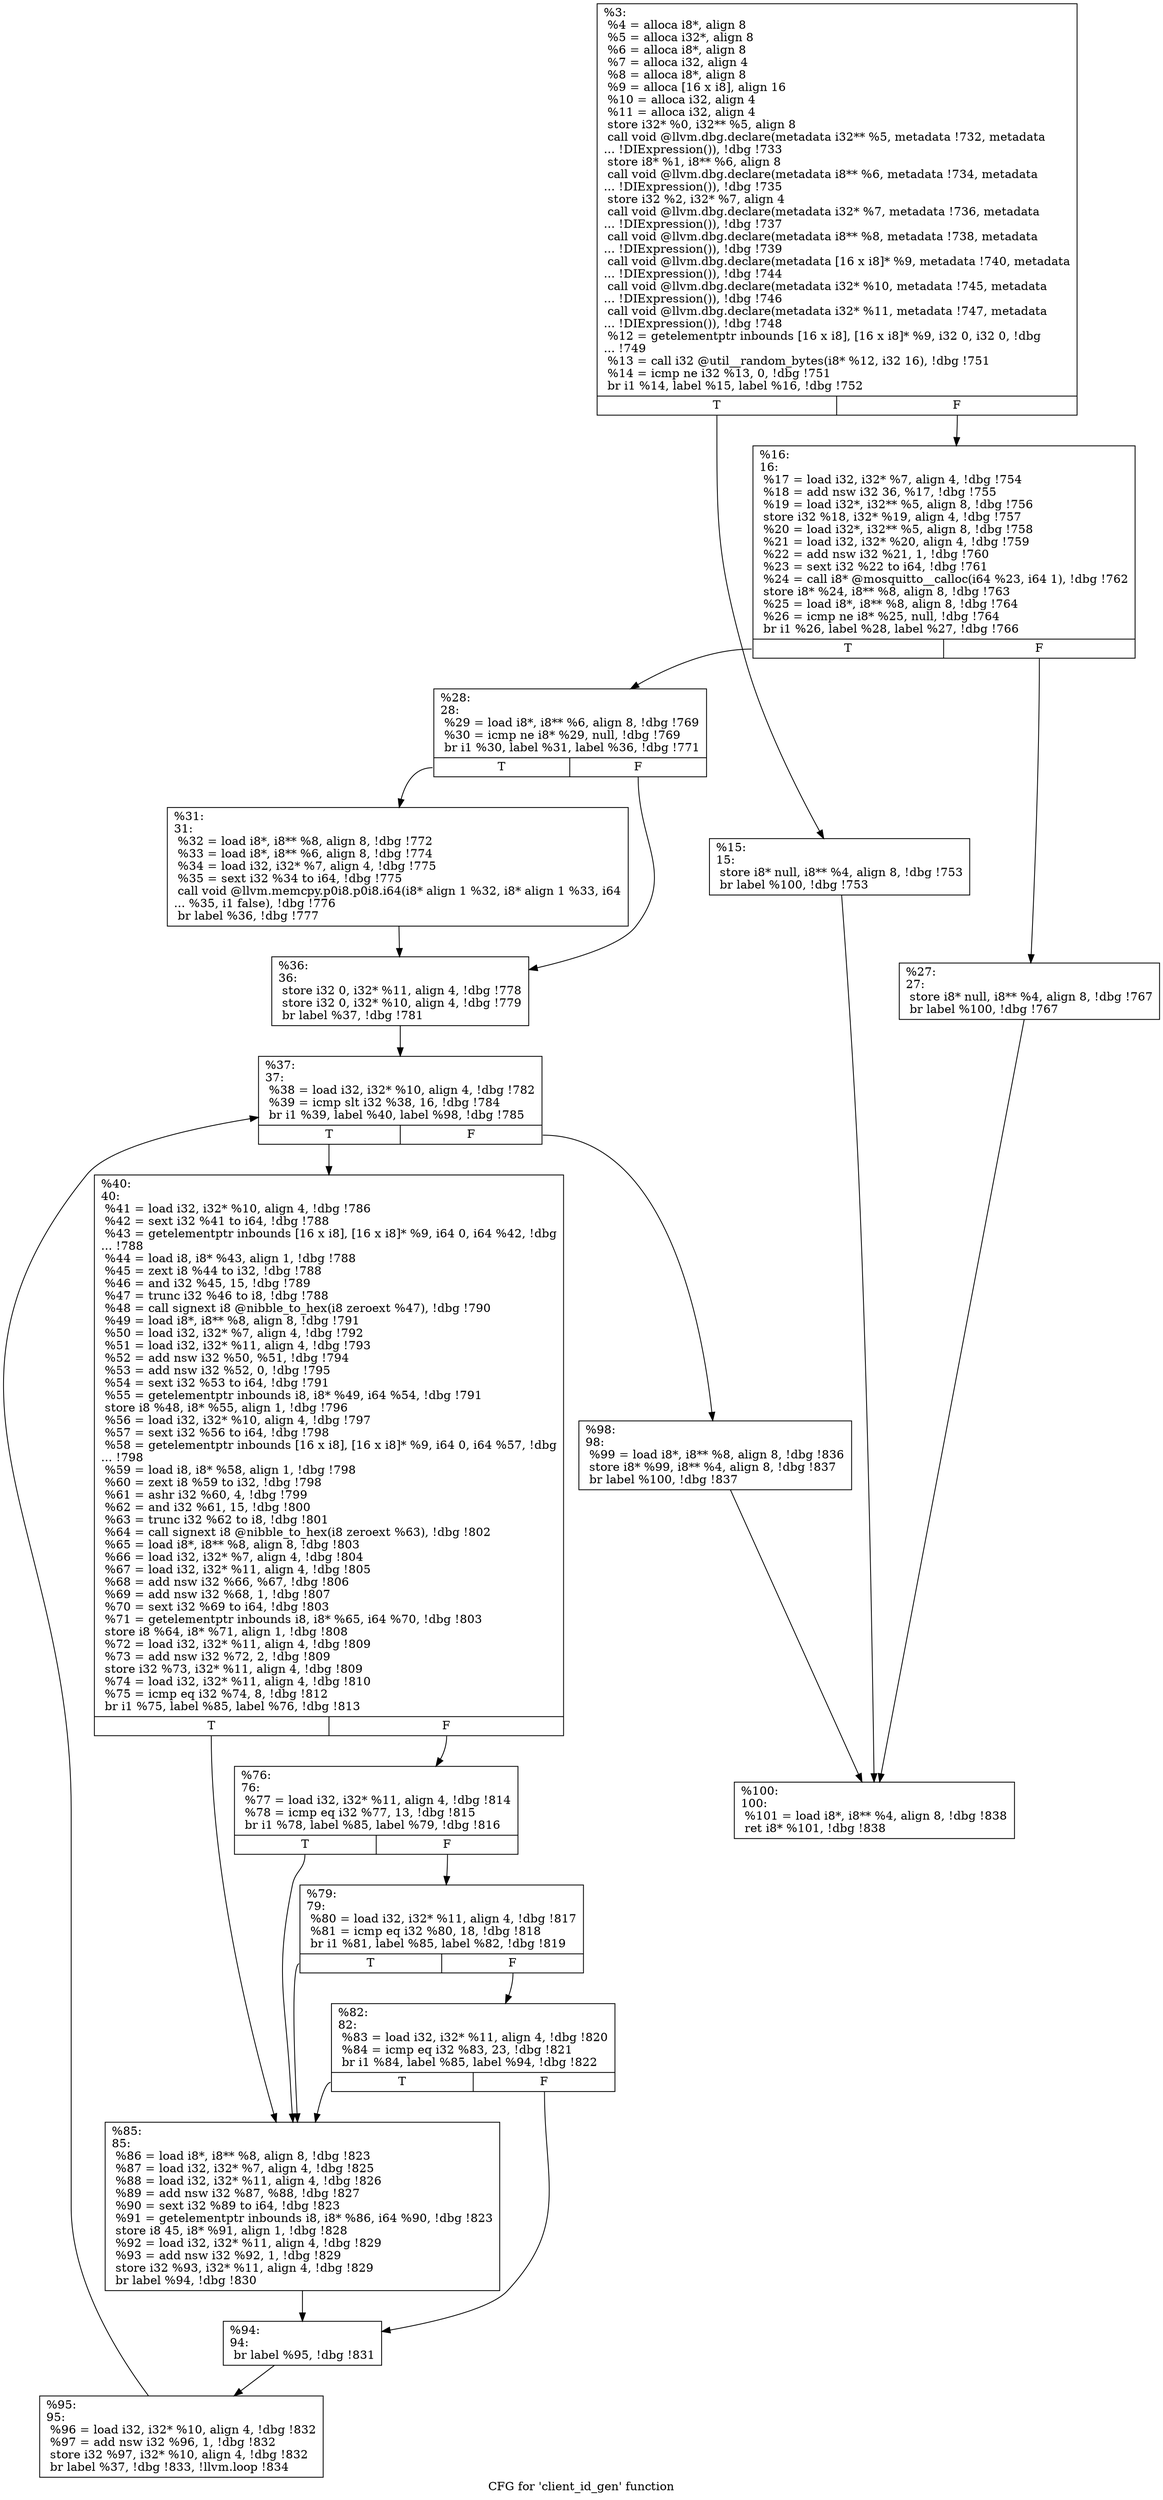 digraph "CFG for 'client_id_gen' function" {
	label="CFG for 'client_id_gen' function";

	Node0x55c9d61b59a0 [shape=record,label="{%3:\l  %4 = alloca i8*, align 8\l  %5 = alloca i32*, align 8\l  %6 = alloca i8*, align 8\l  %7 = alloca i32, align 4\l  %8 = alloca i8*, align 8\l  %9 = alloca [16 x i8], align 16\l  %10 = alloca i32, align 4\l  %11 = alloca i32, align 4\l  store i32* %0, i32** %5, align 8\l  call void @llvm.dbg.declare(metadata i32** %5, metadata !732, metadata\l... !DIExpression()), !dbg !733\l  store i8* %1, i8** %6, align 8\l  call void @llvm.dbg.declare(metadata i8** %6, metadata !734, metadata\l... !DIExpression()), !dbg !735\l  store i32 %2, i32* %7, align 4\l  call void @llvm.dbg.declare(metadata i32* %7, metadata !736, metadata\l... !DIExpression()), !dbg !737\l  call void @llvm.dbg.declare(metadata i8** %8, metadata !738, metadata\l... !DIExpression()), !dbg !739\l  call void @llvm.dbg.declare(metadata [16 x i8]* %9, metadata !740, metadata\l... !DIExpression()), !dbg !744\l  call void @llvm.dbg.declare(metadata i32* %10, metadata !745, metadata\l... !DIExpression()), !dbg !746\l  call void @llvm.dbg.declare(metadata i32* %11, metadata !747, metadata\l... !DIExpression()), !dbg !748\l  %12 = getelementptr inbounds [16 x i8], [16 x i8]* %9, i32 0, i32 0, !dbg\l... !749\l  %13 = call i32 @util__random_bytes(i8* %12, i32 16), !dbg !751\l  %14 = icmp ne i32 %13, 0, !dbg !751\l  br i1 %14, label %15, label %16, !dbg !752\l|{<s0>T|<s1>F}}"];
	Node0x55c9d61b59a0:s0 -> Node0x55c9d61f06d0;
	Node0x55c9d61b59a0:s1 -> Node0x55c9d61f0760;
	Node0x55c9d61f06d0 [shape=record,label="{%15:\l15:                                               \l  store i8* null, i8** %4, align 8, !dbg !753\l  br label %100, !dbg !753\l}"];
	Node0x55c9d61f06d0 -> Node0x55c9d61f0b50;
	Node0x55c9d61f0760 [shape=record,label="{%16:\l16:                                               \l  %17 = load i32, i32* %7, align 4, !dbg !754\l  %18 = add nsw i32 36, %17, !dbg !755\l  %19 = load i32*, i32** %5, align 8, !dbg !756\l  store i32 %18, i32* %19, align 4, !dbg !757\l  %20 = load i32*, i32** %5, align 8, !dbg !758\l  %21 = load i32, i32* %20, align 4, !dbg !759\l  %22 = add nsw i32 %21, 1, !dbg !760\l  %23 = sext i32 %22 to i64, !dbg !761\l  %24 = call i8* @mosquitto__calloc(i64 %23, i64 1), !dbg !762\l  store i8* %24, i8** %8, align 8, !dbg !763\l  %25 = load i8*, i8** %8, align 8, !dbg !764\l  %26 = icmp ne i8* %25, null, !dbg !764\l  br i1 %26, label %28, label %27, !dbg !766\l|{<s0>T|<s1>F}}"];
	Node0x55c9d61f0760:s0 -> Node0x55c9d61f2c40;
	Node0x55c9d61f0760:s1 -> Node0x55c9d61f2cd0;
	Node0x55c9d61f2cd0 [shape=record,label="{%27:\l27:                                               \l  store i8* null, i8** %4, align 8, !dbg !767\l  br label %100, !dbg !767\l}"];
	Node0x55c9d61f2cd0 -> Node0x55c9d61f0b50;
	Node0x55c9d61f2c40 [shape=record,label="{%28:\l28:                                               \l  %29 = load i8*, i8** %6, align 8, !dbg !769\l  %30 = icmp ne i8* %29, null, !dbg !769\l  br i1 %30, label %31, label %36, !dbg !771\l|{<s0>T|<s1>F}}"];
	Node0x55c9d61f2c40:s0 -> Node0x55c9d61f3f40;
	Node0x55c9d61f2c40:s1 -> Node0x55c9d61f3fd0;
	Node0x55c9d61f3f40 [shape=record,label="{%31:\l31:                                               \l  %32 = load i8*, i8** %8, align 8, !dbg !772\l  %33 = load i8*, i8** %6, align 8, !dbg !774\l  %34 = load i32, i32* %7, align 4, !dbg !775\l  %35 = sext i32 %34 to i64, !dbg !775\l  call void @llvm.memcpy.p0i8.p0i8.i64(i8* align 1 %32, i8* align 1 %33, i64\l... %35, i1 false), !dbg !776\l  br label %36, !dbg !777\l}"];
	Node0x55c9d61f3f40 -> Node0x55c9d61f3fd0;
	Node0x55c9d61f3fd0 [shape=record,label="{%36:\l36:                                               \l  store i32 0, i32* %11, align 4, !dbg !778\l  store i32 0, i32* %10, align 4, !dbg !779\l  br label %37, !dbg !781\l}"];
	Node0x55c9d61f3fd0 -> Node0x55c9d61f55a0;
	Node0x55c9d61f55a0 [shape=record,label="{%37:\l37:                                               \l  %38 = load i32, i32* %10, align 4, !dbg !782\l  %39 = icmp slt i32 %38, 16, !dbg !784\l  br i1 %39, label %40, label %98, !dbg !785\l|{<s0>T|<s1>F}}"];
	Node0x55c9d61f55a0:s0 -> Node0x55c9d61f5af0;
	Node0x55c9d61f55a0:s1 -> Node0x55c9d61f5b80;
	Node0x55c9d61f5af0 [shape=record,label="{%40:\l40:                                               \l  %41 = load i32, i32* %10, align 4, !dbg !786\l  %42 = sext i32 %41 to i64, !dbg !788\l  %43 = getelementptr inbounds [16 x i8], [16 x i8]* %9, i64 0, i64 %42, !dbg\l... !788\l  %44 = load i8, i8* %43, align 1, !dbg !788\l  %45 = zext i8 %44 to i32, !dbg !788\l  %46 = and i32 %45, 15, !dbg !789\l  %47 = trunc i32 %46 to i8, !dbg !788\l  %48 = call signext i8 @nibble_to_hex(i8 zeroext %47), !dbg !790\l  %49 = load i8*, i8** %8, align 8, !dbg !791\l  %50 = load i32, i32* %7, align 4, !dbg !792\l  %51 = load i32, i32* %11, align 4, !dbg !793\l  %52 = add nsw i32 %50, %51, !dbg !794\l  %53 = add nsw i32 %52, 0, !dbg !795\l  %54 = sext i32 %53 to i64, !dbg !791\l  %55 = getelementptr inbounds i8, i8* %49, i64 %54, !dbg !791\l  store i8 %48, i8* %55, align 1, !dbg !796\l  %56 = load i32, i32* %10, align 4, !dbg !797\l  %57 = sext i32 %56 to i64, !dbg !798\l  %58 = getelementptr inbounds [16 x i8], [16 x i8]* %9, i64 0, i64 %57, !dbg\l... !798\l  %59 = load i8, i8* %58, align 1, !dbg !798\l  %60 = zext i8 %59 to i32, !dbg !798\l  %61 = ashr i32 %60, 4, !dbg !799\l  %62 = and i32 %61, 15, !dbg !800\l  %63 = trunc i32 %62 to i8, !dbg !801\l  %64 = call signext i8 @nibble_to_hex(i8 zeroext %63), !dbg !802\l  %65 = load i8*, i8** %8, align 8, !dbg !803\l  %66 = load i32, i32* %7, align 4, !dbg !804\l  %67 = load i32, i32* %11, align 4, !dbg !805\l  %68 = add nsw i32 %66, %67, !dbg !806\l  %69 = add nsw i32 %68, 1, !dbg !807\l  %70 = sext i32 %69 to i64, !dbg !803\l  %71 = getelementptr inbounds i8, i8* %65, i64 %70, !dbg !803\l  store i8 %64, i8* %71, align 1, !dbg !808\l  %72 = load i32, i32* %11, align 4, !dbg !809\l  %73 = add nsw i32 %72, 2, !dbg !809\l  store i32 %73, i32* %11, align 4, !dbg !809\l  %74 = load i32, i32* %11, align 4, !dbg !810\l  %75 = icmp eq i32 %74, 8, !dbg !812\l  br i1 %75, label %85, label %76, !dbg !813\l|{<s0>T|<s1>F}}"];
	Node0x55c9d61f5af0:s0 -> Node0x55c9d61faef0;
	Node0x55c9d61f5af0:s1 -> Node0x55c9d61faf80;
	Node0x55c9d61faf80 [shape=record,label="{%76:\l76:                                               \l  %77 = load i32, i32* %11, align 4, !dbg !814\l  %78 = icmp eq i32 %77, 13, !dbg !815\l  br i1 %78, label %85, label %79, !dbg !816\l|{<s0>T|<s1>F}}"];
	Node0x55c9d61faf80:s0 -> Node0x55c9d61faef0;
	Node0x55c9d61faf80:s1 -> Node0x55c9d61fb510;
	Node0x55c9d61fb510 [shape=record,label="{%79:\l79:                                               \l  %80 = load i32, i32* %11, align 4, !dbg !817\l  %81 = icmp eq i32 %80, 18, !dbg !818\l  br i1 %81, label %85, label %82, !dbg !819\l|{<s0>T|<s1>F}}"];
	Node0x55c9d61fb510:s0 -> Node0x55c9d61faef0;
	Node0x55c9d61fb510:s1 -> Node0x55c9d61fbaa0;
	Node0x55c9d61fbaa0 [shape=record,label="{%82:\l82:                                               \l  %83 = load i32, i32* %11, align 4, !dbg !820\l  %84 = icmp eq i32 %83, 23, !dbg !821\l  br i1 %84, label %85, label %94, !dbg !822\l|{<s0>T|<s1>F}}"];
	Node0x55c9d61fbaa0:s0 -> Node0x55c9d61faef0;
	Node0x55c9d61fbaa0:s1 -> Node0x55c9d61fc060;
	Node0x55c9d61faef0 [shape=record,label="{%85:\l85:                                               \l  %86 = load i8*, i8** %8, align 8, !dbg !823\l  %87 = load i32, i32* %7, align 4, !dbg !825\l  %88 = load i32, i32* %11, align 4, !dbg !826\l  %89 = add nsw i32 %87, %88, !dbg !827\l  %90 = sext i32 %89 to i64, !dbg !823\l  %91 = getelementptr inbounds i8, i8* %86, i64 %90, !dbg !823\l  store i8 45, i8* %91, align 1, !dbg !828\l  %92 = load i32, i32* %11, align 4, !dbg !829\l  %93 = add nsw i32 %92, 1, !dbg !829\l  store i32 %93, i32* %11, align 4, !dbg !829\l  br label %94, !dbg !830\l}"];
	Node0x55c9d61faef0 -> Node0x55c9d61fc060;
	Node0x55c9d61fc060 [shape=record,label="{%94:\l94:                                               \l  br label %95, !dbg !831\l}"];
	Node0x55c9d61fc060 -> Node0x55c9d61fdcb0;
	Node0x55c9d61fdcb0 [shape=record,label="{%95:\l95:                                               \l  %96 = load i32, i32* %10, align 4, !dbg !832\l  %97 = add nsw i32 %96, 1, !dbg !832\l  store i32 %97, i32* %10, align 4, !dbg !832\l  br label %37, !dbg !833, !llvm.loop !834\l}"];
	Node0x55c9d61fdcb0 -> Node0x55c9d61f55a0;
	Node0x55c9d61f5b80 [shape=record,label="{%98:\l98:                                               \l  %99 = load i8*, i8** %8, align 8, !dbg !836\l  store i8* %99, i8** %4, align 8, !dbg !837\l  br label %100, !dbg !837\l}"];
	Node0x55c9d61f5b80 -> Node0x55c9d61f0b50;
	Node0x55c9d61f0b50 [shape=record,label="{%100:\l100:                                              \l  %101 = load i8*, i8** %4, align 8, !dbg !838\l  ret i8* %101, !dbg !838\l}"];
}

